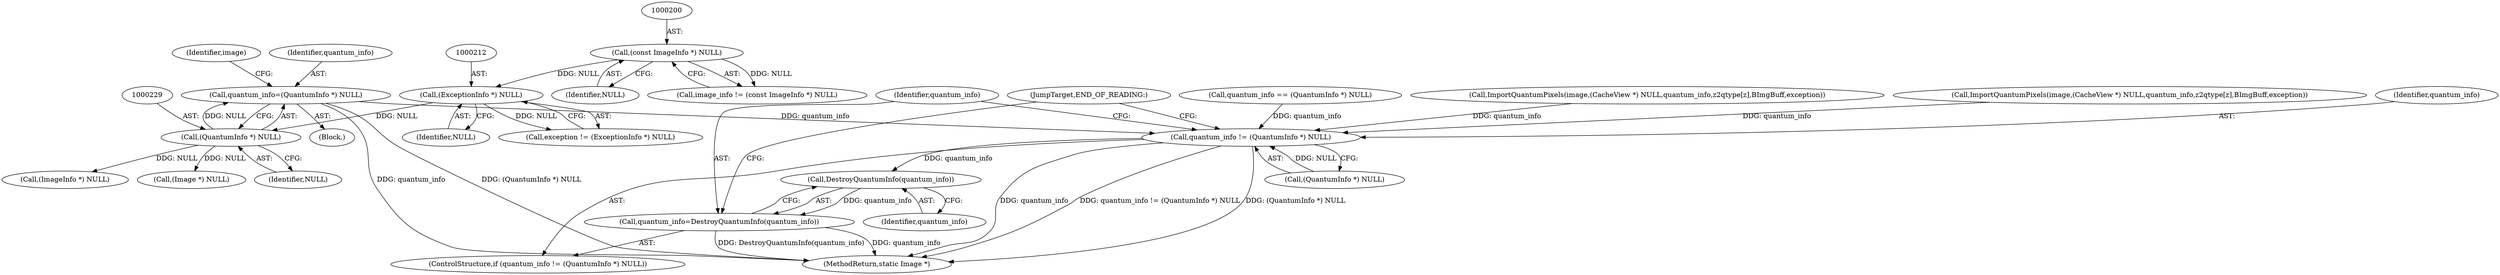 digraph "0_ImageMagick_e5c063a1007506ba69e97a35effcdef944421c89@pointer" {
"1000226" [label="(Call,quantum_info=(QuantumInfo *) NULL)"];
"1000228" [label="(Call,(QuantumInfo *) NULL)"];
"1000211" [label="(Call,(ExceptionInfo *) NULL)"];
"1000199" [label="(Call,(const ImageInfo *) NULL)"];
"1001763" [label="(Call,quantum_info != (QuantumInfo *) NULL)"];
"1001770" [label="(Call,DestroyQuantumInfo(quantum_info))"];
"1001768" [label="(Call,quantum_info=DestroyQuantumInfo(quantum_info))"];
"1000227" [label="(Identifier,quantum_info)"];
"1000197" [label="(Call,image_info != (const ImageInfo *) NULL)"];
"1000257" [label="(Call,(ImageInfo *) NULL)"];
"1000232" [label="(Identifier,image)"];
"1000201" [label="(Identifier,NULL)"];
"1001770" [label="(Call,DestroyQuantumInfo(quantum_info))"];
"1001762" [label="(ControlStructure,if (quantum_info != (QuantumInfo *) NULL))"];
"1000228" [label="(Call,(QuantumInfo *) NULL)"];
"1001768" [label="(Call,quantum_info=DestroyQuantumInfo(quantum_info))"];
"1000158" [label="(Block,)"];
"1001763" [label="(Call,quantum_info != (QuantumInfo *) NULL)"];
"1000209" [label="(Call,exception != (ExceptionInfo *) NULL)"];
"1001772" [label="(JumpTarget,END_OF_READING:)"];
"1001369" [label="(Call,ImportQuantumPixels(image,(CacheView *) NULL,quantum_info,z2qtype[z],BImgBuff,exception))"];
"1001771" [label="(Identifier,quantum_info)"];
"1001916" [label="(MethodReturn,static Image *)"];
"1000199" [label="(Call,(const ImageInfo *) NULL)"];
"1001765" [label="(Call,(QuantumInfo *) NULL)"];
"1001764" [label="(Identifier,quantum_info)"];
"1000211" [label="(Call,(ExceptionInfo *) NULL)"];
"1000226" [label="(Call,quantum_info=(QuantumInfo *) NULL)"];
"1000252" [label="(Call,(Image *) NULL)"];
"1001145" [label="(Call,quantum_info == (QuantumInfo *) NULL)"];
"1001333" [label="(Call,ImportQuantumPixels(image,(CacheView *) NULL,quantum_info,z2qtype[z],BImgBuff,exception))"];
"1000230" [label="(Identifier,NULL)"];
"1000213" [label="(Identifier,NULL)"];
"1001769" [label="(Identifier,quantum_info)"];
"1000226" -> "1000158"  [label="AST: "];
"1000226" -> "1000228"  [label="CFG: "];
"1000227" -> "1000226"  [label="AST: "];
"1000228" -> "1000226"  [label="AST: "];
"1000232" -> "1000226"  [label="CFG: "];
"1000226" -> "1001916"  [label="DDG: quantum_info"];
"1000226" -> "1001916"  [label="DDG: (QuantumInfo *) NULL"];
"1000228" -> "1000226"  [label="DDG: NULL"];
"1000226" -> "1001763"  [label="DDG: quantum_info"];
"1000228" -> "1000230"  [label="CFG: "];
"1000229" -> "1000228"  [label="AST: "];
"1000230" -> "1000228"  [label="AST: "];
"1000211" -> "1000228"  [label="DDG: NULL"];
"1000228" -> "1000252"  [label="DDG: NULL"];
"1000228" -> "1000257"  [label="DDG: NULL"];
"1000211" -> "1000209"  [label="AST: "];
"1000211" -> "1000213"  [label="CFG: "];
"1000212" -> "1000211"  [label="AST: "];
"1000213" -> "1000211"  [label="AST: "];
"1000209" -> "1000211"  [label="CFG: "];
"1000211" -> "1000209"  [label="DDG: NULL"];
"1000199" -> "1000211"  [label="DDG: NULL"];
"1000199" -> "1000197"  [label="AST: "];
"1000199" -> "1000201"  [label="CFG: "];
"1000200" -> "1000199"  [label="AST: "];
"1000201" -> "1000199"  [label="AST: "];
"1000197" -> "1000199"  [label="CFG: "];
"1000199" -> "1000197"  [label="DDG: NULL"];
"1001763" -> "1001762"  [label="AST: "];
"1001763" -> "1001765"  [label="CFG: "];
"1001764" -> "1001763"  [label="AST: "];
"1001765" -> "1001763"  [label="AST: "];
"1001769" -> "1001763"  [label="CFG: "];
"1001772" -> "1001763"  [label="CFG: "];
"1001763" -> "1001916"  [label="DDG: quantum_info"];
"1001763" -> "1001916"  [label="DDG: quantum_info != (QuantumInfo *) NULL"];
"1001763" -> "1001916"  [label="DDG: (QuantumInfo *) NULL"];
"1001333" -> "1001763"  [label="DDG: quantum_info"];
"1001145" -> "1001763"  [label="DDG: quantum_info"];
"1001369" -> "1001763"  [label="DDG: quantum_info"];
"1001765" -> "1001763"  [label="DDG: NULL"];
"1001763" -> "1001770"  [label="DDG: quantum_info"];
"1001770" -> "1001768"  [label="AST: "];
"1001770" -> "1001771"  [label="CFG: "];
"1001771" -> "1001770"  [label="AST: "];
"1001768" -> "1001770"  [label="CFG: "];
"1001770" -> "1001768"  [label="DDG: quantum_info"];
"1001768" -> "1001762"  [label="AST: "];
"1001769" -> "1001768"  [label="AST: "];
"1001772" -> "1001768"  [label="CFG: "];
"1001768" -> "1001916"  [label="DDG: quantum_info"];
"1001768" -> "1001916"  [label="DDG: DestroyQuantumInfo(quantum_info)"];
}
